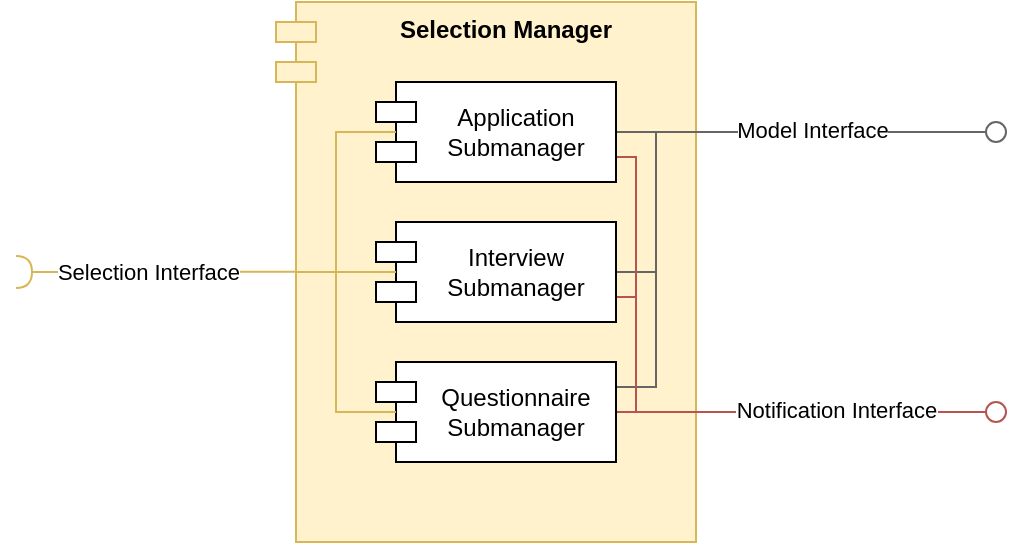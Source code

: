 <mxfile version="26.0.1">
  <diagram name="Page-1" id="e-TubCILKI4Zx_dTCane">
    <mxGraphModel grid="1" page="1" gridSize="10" guides="1" tooltips="1" connect="1" arrows="1" fold="1" pageScale="1" pageWidth="827" pageHeight="1169" math="0" shadow="0">
      <root>
        <mxCell id="0" />
        <mxCell id="1" parent="0" />
        <mxCell id="RmP16cQw4Xwyhxmc2-k4-1" value="" style="rounded=0;orthogonalLoop=1;jettySize=auto;html=1;endArrow=halfCircle;endFill=0;endSize=6;strokeWidth=1;sketch=0;fillColor=#fff2cc;strokeColor=#d6b656;" edge="1" parent="1">
          <mxGeometry relative="1" as="geometry">
            <mxPoint x="180" y="174.86" as="sourcePoint" />
            <mxPoint x="40" y="175" as="targetPoint" />
          </mxGeometry>
        </mxCell>
        <mxCell id="RmP16cQw4Xwyhxmc2-k4-2" value="Selection Interface" style="edgeLabel;html=1;align=center;verticalAlign=middle;resizable=0;points=[];" connectable="0" vertex="1" parent="RmP16cQw4Xwyhxmc2-k4-1">
          <mxGeometry x="0.377" relative="1" as="geometry">
            <mxPoint x="22" as="offset" />
          </mxGeometry>
        </mxCell>
        <mxCell id="RmP16cQw4Xwyhxmc2-k4-3" value="&lt;b&gt;Selection Manager&lt;/b&gt;" style="shape=module;align=left;spacingLeft=20;align=center;verticalAlign=top;whiteSpace=wrap;html=1;fillColor=#fff2cc;strokeColor=#d6b656;" vertex="1" parent="1">
          <mxGeometry x="170" y="40" width="210" height="270" as="geometry" />
        </mxCell>
        <mxCell id="RmP16cQw4Xwyhxmc2-k4-4" style="edgeStyle=orthogonalEdgeStyle;rounded=0;orthogonalLoop=1;jettySize=auto;html=1;exitX=1;exitY=0.25;exitDx=0;exitDy=0;entryX=0;entryY=0.5;entryDx=0;entryDy=0;fillColor=#f5f5f5;strokeColor=#666666;endArrow=none;endFill=0;" edge="1" parent="1" source="RmP16cQw4Xwyhxmc2-k4-6">
          <mxGeometry relative="1" as="geometry">
            <Array as="points">
              <mxPoint x="360" y="233" />
              <mxPoint x="360" y="105" />
            </Array>
            <mxPoint x="370" y="105" as="targetPoint" />
          </mxGeometry>
        </mxCell>
        <mxCell id="RmP16cQw4Xwyhxmc2-k4-5" style="edgeStyle=orthogonalEdgeStyle;rounded=0;orthogonalLoop=1;jettySize=auto;html=1;fillColor=#f8cecc;strokeColor=#b85450;endArrow=none;endFill=0;" edge="1" parent="1" source="RmP16cQw4Xwyhxmc2-k4-6">
          <mxGeometry relative="1" as="geometry">
            <mxPoint x="391" y="245" as="targetPoint" />
          </mxGeometry>
        </mxCell>
        <mxCell id="RmP16cQw4Xwyhxmc2-k4-6" value="Questionnaire&lt;div&gt;Submanager&lt;/div&gt;" style="shape=module;align=left;spacingLeft=20;align=center;verticalAlign=middle;whiteSpace=wrap;html=1;" vertex="1" parent="1">
          <mxGeometry x="220" y="220" width="120" height="50" as="geometry" />
        </mxCell>
        <mxCell id="RmP16cQw4Xwyhxmc2-k4-7" style="edgeStyle=orthogonalEdgeStyle;rounded=0;orthogonalLoop=1;jettySize=auto;html=1;exitX=1;exitY=0.5;exitDx=0;exitDy=0;entryX=0;entryY=0.5;entryDx=0;entryDy=0;endArrow=none;endFill=0;fillColor=#f5f5f5;strokeColor=#666666;" edge="1" parent="1" source="RmP16cQw4Xwyhxmc2-k4-8">
          <mxGeometry relative="1" as="geometry">
            <Array as="points">
              <mxPoint x="360" y="175" />
              <mxPoint x="360" y="105" />
            </Array>
            <mxPoint x="370" y="105" as="targetPoint" />
          </mxGeometry>
        </mxCell>
        <mxCell id="RmP16cQw4Xwyhxmc2-k4-22" style="edgeStyle=orthogonalEdgeStyle;rounded=0;orthogonalLoop=1;jettySize=auto;html=1;exitX=1;exitY=0.75;exitDx=0;exitDy=0;fillColor=#f8cecc;strokeColor=#b85450;endArrow=none;endFill=0;" edge="1" parent="1" source="RmP16cQw4Xwyhxmc2-k4-8">
          <mxGeometry relative="1" as="geometry">
            <mxPoint x="390" y="245" as="targetPoint" />
            <Array as="points">
              <mxPoint x="350" y="188" />
              <mxPoint x="350" y="245" />
            </Array>
          </mxGeometry>
        </mxCell>
        <mxCell id="RmP16cQw4Xwyhxmc2-k4-8" value="Interview&lt;div&gt;Submanager&lt;/div&gt;" style="shape=module;align=left;spacingLeft=20;align=center;verticalAlign=middle;whiteSpace=wrap;html=1;" vertex="1" parent="1">
          <mxGeometry x="220" y="150" width="120" height="50" as="geometry" />
        </mxCell>
        <mxCell id="RmP16cQw4Xwyhxmc2-k4-9" style="edgeStyle=orthogonalEdgeStyle;rounded=0;orthogonalLoop=1;jettySize=auto;html=1;exitX=1;exitY=0.5;exitDx=0;exitDy=0;endArrow=none;endFill=0;fillColor=#f5f5f5;strokeColor=#666666;" edge="1" parent="1" source="RmP16cQw4Xwyhxmc2-k4-11">
          <mxGeometry relative="1" as="geometry">
            <Array as="points" />
            <mxPoint x="390" y="105" as="targetPoint" />
          </mxGeometry>
        </mxCell>
        <mxCell id="RmP16cQw4Xwyhxmc2-k4-10" style="edgeStyle=orthogonalEdgeStyle;rounded=0;orthogonalLoop=1;jettySize=auto;html=1;exitX=1;exitY=0.75;exitDx=0;exitDy=0;fillColor=#f8cecc;strokeColor=#b85450;endArrow=none;endFill=0;" edge="1" parent="1" source="RmP16cQw4Xwyhxmc2-k4-11">
          <mxGeometry relative="1" as="geometry">
            <mxPoint x="390" y="245" as="targetPoint" />
            <Array as="points">
              <mxPoint x="350" y="118" />
              <mxPoint x="350" y="245" />
            </Array>
          </mxGeometry>
        </mxCell>
        <mxCell id="RmP16cQw4Xwyhxmc2-k4-11" value="Application&lt;div&gt;Submanager&lt;/div&gt;" style="shape=module;align=left;spacingLeft=20;align=center;verticalAlign=middle;whiteSpace=wrap;html=1;" vertex="1" parent="1">
          <mxGeometry x="220" y="80" width="120" height="50" as="geometry" />
        </mxCell>
        <mxCell id="RmP16cQw4Xwyhxmc2-k4-12" value="" style="ellipse;whiteSpace=wrap;html=1;align=center;aspect=fixed;fillColor=none;strokeColor=none;resizable=0;perimeter=centerPerimeter;rotatable=0;allowArrows=0;points=[];outlineConnect=1;" vertex="1" parent="1">
          <mxGeometry x="494" y="100" width="10" height="10" as="geometry" />
        </mxCell>
        <mxCell id="RmP16cQw4Xwyhxmc2-k4-13" value="" style="ellipse;whiteSpace=wrap;html=1;align=center;aspect=fixed;fillColor=none;strokeColor=none;resizable=0;perimeter=centerPerimeter;rotatable=0;allowArrows=0;points=[];outlineConnect=1;" vertex="1" parent="1">
          <mxGeometry x="494" y="240" width="10" height="10" as="geometry" />
        </mxCell>
        <mxCell id="RmP16cQw4Xwyhxmc2-k4-14" value="" style="rounded=0;orthogonalLoop=1;jettySize=auto;html=1;endArrow=oval;endFill=0;sketch=0;sourcePerimeterSpacing=0;targetPerimeterSpacing=0;endSize=10;exitX=1;exitY=0.862;exitDx=0;exitDy=0;exitPerimeter=0;fillColor=#f5f5f5;strokeColor=#666666;" edge="1" parent="1">
          <mxGeometry relative="1" as="geometry">
            <mxPoint x="390" y="105" as="sourcePoint" />
            <mxPoint x="530" y="105" as="targetPoint" />
          </mxGeometry>
        </mxCell>
        <mxCell id="RmP16cQw4Xwyhxmc2-k4-15" value="Model Interface" style="edgeLabel;html=1;align=center;verticalAlign=middle;resizable=0;points=[];" connectable="0" vertex="1" parent="RmP16cQw4Xwyhxmc2-k4-14">
          <mxGeometry x="-0.343" relative="1" as="geometry">
            <mxPoint x="2" y="-1" as="offset" />
          </mxGeometry>
        </mxCell>
        <mxCell id="RmP16cQw4Xwyhxmc2-k4-16" value="" style="rounded=0;orthogonalLoop=1;jettySize=auto;html=1;endArrow=oval;endFill=0;sketch=0;sourcePerimeterSpacing=0;targetPerimeterSpacing=0;endSize=10;exitX=1;exitY=0.862;exitDx=0;exitDy=0;exitPerimeter=0;fillColor=#f8cecc;strokeColor=#b85450;" edge="1" parent="1">
          <mxGeometry relative="1" as="geometry">
            <mxPoint x="390" y="245" as="sourcePoint" />
            <mxPoint x="530" y="245" as="targetPoint" />
          </mxGeometry>
        </mxCell>
        <mxCell id="RmP16cQw4Xwyhxmc2-k4-17" value="Notification Interface" style="edgeLabel;html=1;align=center;verticalAlign=middle;resizable=0;points=[];" connectable="0" vertex="1" parent="RmP16cQw4Xwyhxmc2-k4-16">
          <mxGeometry x="-0.343" relative="1" as="geometry">
            <mxPoint x="14" y="-1" as="offset" />
          </mxGeometry>
        </mxCell>
        <mxCell id="RmP16cQw4Xwyhxmc2-k4-18" style="edgeStyle=orthogonalEdgeStyle;rounded=0;orthogonalLoop=1;jettySize=auto;html=1;exitX=0;exitY=0.5;exitDx=10;exitDy=0;exitPerimeter=0;entryX=0.084;entryY=0.508;entryDx=0;entryDy=0;entryPerimeter=0;endArrow=none;endFill=0;fillColor=#fff2cc;strokeColor=#d6b656;" edge="1" parent="1">
          <mxGeometry relative="1" as="geometry">
            <Array as="points">
              <mxPoint x="200" y="175" />
              <mxPoint x="200" y="105" />
            </Array>
            <mxPoint x="180" y="175" as="sourcePoint" />
            <mxPoint x="230" y="105" as="targetPoint" />
          </mxGeometry>
        </mxCell>
        <mxCell id="RmP16cQw4Xwyhxmc2-k4-19" style="edgeStyle=orthogonalEdgeStyle;rounded=0;orthogonalLoop=1;jettySize=auto;html=1;exitX=0;exitY=0.5;exitDx=10;exitDy=0;exitPerimeter=0;entryX=0.082;entryY=0.5;entryDx=0;entryDy=0;entryPerimeter=0;endArrow=none;endFill=0;fillColor=#fff2cc;strokeColor=#d6b656;" edge="1" parent="1">
          <mxGeometry relative="1" as="geometry">
            <Array as="points">
              <mxPoint x="210" y="175" />
              <mxPoint x="210" y="175" />
            </Array>
            <mxPoint x="180" y="175" as="sourcePoint" />
            <mxPoint x="230" y="175" as="targetPoint" />
          </mxGeometry>
        </mxCell>
        <mxCell id="RmP16cQw4Xwyhxmc2-k4-20" style="edgeStyle=orthogonalEdgeStyle;rounded=0;orthogonalLoop=1;jettySize=auto;html=1;exitX=0;exitY=0.5;exitDx=10;exitDy=0;exitPerimeter=0;endArrow=none;endFill=0;fillColor=#fff2cc;strokeColor=#d6b656;" edge="1" parent="1">
          <mxGeometry relative="1" as="geometry">
            <Array as="points">
              <mxPoint x="200" y="175" />
              <mxPoint x="200" y="245" />
            </Array>
            <mxPoint x="180" y="175" as="sourcePoint" />
            <mxPoint x="230" y="245" as="targetPoint" />
          </mxGeometry>
        </mxCell>
      </root>
    </mxGraphModel>
  </diagram>
</mxfile>

